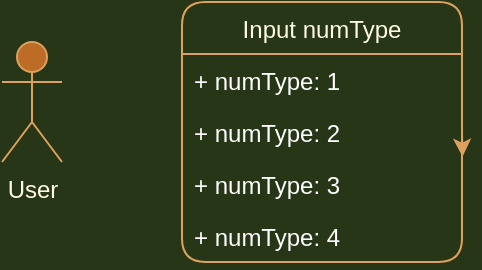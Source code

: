 <mxfile version="13.9.9" type="github">
  <diagram name="Page-1" id="e7e014a7-5840-1c2e-5031-d8a46d1fe8dd">
    <mxGraphModel dx="1171" dy="643" grid="1" gridSize="10" guides="1" tooltips="1" connect="1" arrows="1" fold="1" page="1" pageScale="1" pageWidth="1169" pageHeight="826" background="#283618" math="0" shadow="0">
      <root>
        <mxCell id="0" />
        <mxCell id="1" parent="0" />
        <mxCell id="_OB9mGQ97apT48qR6tUE-49" value="User" style="shape=umlActor;verticalLabelPosition=bottom;verticalAlign=top;html=1;rounded=1;sketch=0;strokeColor=#DDA15E;fillColor=#BC6C25;fontColor=#FEFAE0;" vertex="1" parent="1">
          <mxGeometry x="40" y="100" width="30" height="60" as="geometry" />
        </mxCell>
        <mxCell id="_OB9mGQ97apT48qR6tUE-50" value="Input numType" style="swimlane;fontStyle=0;childLayout=stackLayout;horizontal=1;startSize=26;fillColor=none;horizontalStack=0;resizeParent=1;resizeParentMax=0;resizeLast=0;collapsible=1;marginBottom=0;rounded=1;sketch=0;strokeColor=#DDA15E;fontColor=#FEFAE0;" vertex="1" parent="1">
          <mxGeometry x="130" y="80" width="140" height="130" as="geometry" />
        </mxCell>
        <mxCell id="_OB9mGQ97apT48qR6tUE-51" value="+ numType: 1 " style="text;strokeColor=none;fillColor=none;align=left;verticalAlign=top;spacingLeft=4;spacingRight=4;overflow=hidden;rotatable=0;points=[[0,0.5],[1,0.5]];portConstraint=eastwest;fontColor=#FFFFFF;" vertex="1" parent="_OB9mGQ97apT48qR6tUE-50">
          <mxGeometry y="26" width="140" height="26" as="geometry" />
        </mxCell>
        <mxCell id="_OB9mGQ97apT48qR6tUE-54" style="edgeStyle=orthogonalEdgeStyle;curved=0;rounded=1;sketch=0;orthogonalLoop=1;jettySize=auto;html=1;exitX=1;exitY=0.5;exitDx=0;exitDy=0;entryX=1.002;entryY=0.974;entryDx=0;entryDy=0;entryPerimeter=0;strokeColor=#DDA15E;fillColor=#BC6C25;fontColor=#FEFAE0;" edge="1" parent="_OB9mGQ97apT48qR6tUE-50">
          <mxGeometry relative="1" as="geometry">
            <mxPoint x="140" y="65" as="sourcePoint" />
            <mxPoint x="140.28" y="77.324" as="targetPoint" />
          </mxGeometry>
        </mxCell>
        <mxCell id="_OB9mGQ97apT48qR6tUE-56" value="+ numType: 2" style="text;strokeColor=none;fillColor=none;align=left;verticalAlign=top;spacingLeft=4;spacingRight=4;overflow=hidden;rotatable=0;points=[[0,0.5],[1,0.5]];portConstraint=eastwest;fontColor=#FFFFFF;" vertex="1" parent="_OB9mGQ97apT48qR6tUE-50">
          <mxGeometry y="52" width="140" height="26" as="geometry" />
        </mxCell>
        <mxCell id="_OB9mGQ97apT48qR6tUE-58" value="+ numType: 3" style="text;strokeColor=none;fillColor=none;align=left;verticalAlign=top;spacingLeft=4;spacingRight=4;overflow=hidden;rotatable=0;points=[[0,0.5],[1,0.5]];portConstraint=eastwest;fontColor=#FFFFFF;" vertex="1" parent="_OB9mGQ97apT48qR6tUE-50">
          <mxGeometry y="78" width="140" height="26" as="geometry" />
        </mxCell>
        <mxCell id="_OB9mGQ97apT48qR6tUE-57" value="+ numType: 4" style="text;strokeColor=none;fillColor=none;align=left;verticalAlign=top;spacingLeft=4;spacingRight=4;overflow=hidden;rotatable=0;points=[[0,0.5],[1,0.5]];portConstraint=eastwest;fontColor=#FFFFFF;" vertex="1" parent="_OB9mGQ97apT48qR6tUE-50">
          <mxGeometry y="104" width="140" height="26" as="geometry" />
        </mxCell>
      </root>
    </mxGraphModel>
  </diagram>
</mxfile>
